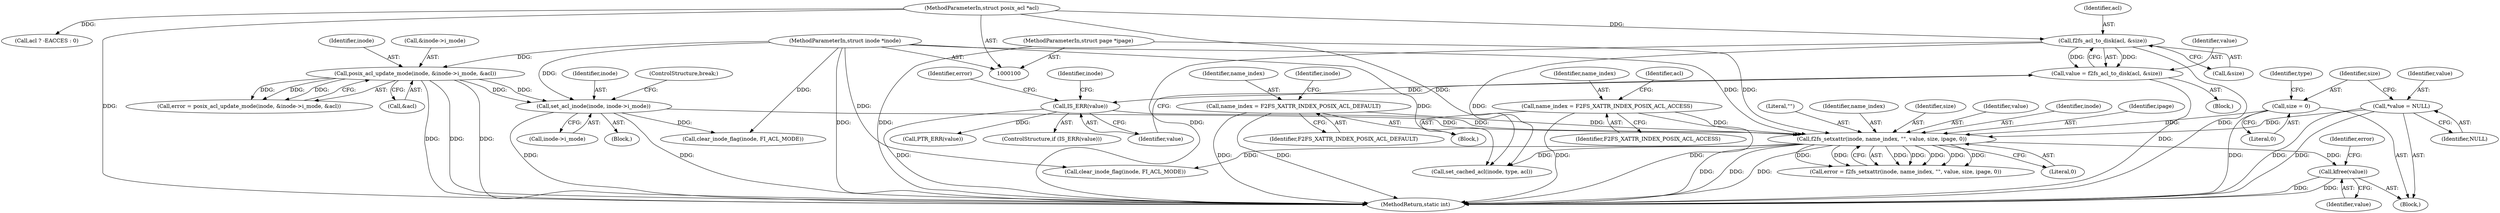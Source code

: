 digraph "0_linux_073931017b49d9458aa351605b43a7e34598caef_4@API" {
"1000198" [label="(Call,kfree(value))"];
"1000190" [label="(Call,f2fs_setxattr(inode, name_index, \"\", value, size, ipage, 0))"];
"1000140" [label="(Call,set_acl_inode(inode, inode->i_mode))"];
"1000128" [label="(Call,posix_acl_update_mode(inode, &inode->i_mode, &acl))"];
"1000101" [label="(MethodParameterIn,struct inode *inode)"];
"1000120" [label="(Call,name_index = F2FS_XATTR_INDEX_POSIX_ACL_ACCESS)"];
"1000147" [label="(Call,name_index = F2FS_XATTR_INDEX_POSIX_ACL_DEFAULT)"];
"1000177" [label="(Call,IS_ERR(value))"];
"1000170" [label="(Call,value = f2fs_acl_to_disk(acl, &size))"];
"1000172" [label="(Call,f2fs_acl_to_disk(acl, &size))"];
"1000103" [label="(MethodParameterIn,struct posix_acl *acl)"];
"1000108" [label="(Call,*value = NULL)"];
"1000112" [label="(Call,size = 0)"];
"1000104" [label="(MethodParameterIn,struct page *ipage)"];
"1000120" [label="(Call,name_index = F2FS_XATTR_INDEX_POSIX_ACL_ACCESS)"];
"1000109" [label="(Identifier,value)"];
"1000124" [label="(Identifier,acl)"];
"1000171" [label="(Identifier,value)"];
"1000141" [label="(Identifier,inode)"];
"1000149" [label="(Identifier,F2FS_XATTR_INDEX_POSIX_ACL_DEFAULT)"];
"1000121" [label="(Identifier,name_index)"];
"1000176" [label="(ControlStructure,if (IS_ERR(value)))"];
"1000126" [label="(Call,error = posix_acl_update_mode(inode, &inode->i_mode, &acl))"];
"1000147" [label="(Call,name_index = F2FS_XATTR_INDEX_POSIX_ACL_DEFAULT)"];
"1000193" [label="(Literal,\"\")"];
"1000202" [label="(Identifier,error)"];
"1000198" [label="(Call,kfree(value))"];
"1000129" [label="(Identifier,inode)"];
"1000197" [label="(Literal,0)"];
"1000122" [label="(Identifier,F2FS_XATTR_INDEX_POSIX_ACL_ACCESS)"];
"1000101" [label="(MethodParameterIn,struct inode *inode)"];
"1000180" [label="(Call,clear_inode_flag(inode, FI_ACL_MODE))"];
"1000189" [label="(Identifier,error)"];
"1000118" [label="(Block,)"];
"1000192" [label="(Identifier,name_index)"];
"1000177" [label="(Call,IS_ERR(value))"];
"1000195" [label="(Identifier,size)"];
"1000178" [label="(Identifier,value)"];
"1000212" [label="(MethodReturn,static int)"];
"1000194" [label="(Identifier,value)"];
"1000112" [label="(Call,size = 0)"];
"1000157" [label="(Call,acl ? -EACCES : 0)"];
"1000105" [label="(Block,)"];
"1000125" [label="(Block,)"];
"1000114" [label="(Literal,0)"];
"1000170" [label="(Call,value = f2fs_acl_to_disk(acl, &size))"];
"1000186" [label="(Call,PTR_ERR(value))"];
"1000190" [label="(Call,f2fs_setxattr(inode, name_index, \"\", value, size, ipage, 0))"];
"1000191" [label="(Identifier,inode)"];
"1000110" [label="(Identifier,NULL)"];
"1000104" [label="(MethodParameterIn,struct page *ipage)"];
"1000188" [label="(Call,error = f2fs_setxattr(inode, name_index, \"\", value, size, ipage, 0))"];
"1000148" [label="(Identifier,name_index)"];
"1000128" [label="(Call,posix_acl_update_mode(inode, &inode->i_mode, &acl))"];
"1000173" [label="(Identifier,acl)"];
"1000199" [label="(Identifier,value)"];
"1000113" [label="(Identifier,size)"];
"1000134" [label="(Call,&acl)"];
"1000145" [label="(ControlStructure,break;)"];
"1000140" [label="(Call,set_acl_inode(inode, inode->i_mode))"];
"1000108" [label="(Call,*value = NULL)"];
"1000154" [label="(Identifier,inode)"];
"1000169" [label="(Block,)"];
"1000142" [label="(Call,inode->i_mode)"];
"1000172" [label="(Call,f2fs_acl_to_disk(acl, &size))"];
"1000103" [label="(MethodParameterIn,struct posix_acl *acl)"];
"1000203" [label="(Call,set_cached_acl(inode, type, acl))"];
"1000117" [label="(Identifier,type)"];
"1000196" [label="(Identifier,ipage)"];
"1000181" [label="(Identifier,inode)"];
"1000207" [label="(Call,clear_inode_flag(inode, FI_ACL_MODE))"];
"1000174" [label="(Call,&size)"];
"1000130" [label="(Call,&inode->i_mode)"];
"1000198" -> "1000105"  [label="AST: "];
"1000198" -> "1000199"  [label="CFG: "];
"1000199" -> "1000198"  [label="AST: "];
"1000202" -> "1000198"  [label="CFG: "];
"1000198" -> "1000212"  [label="DDG: "];
"1000198" -> "1000212"  [label="DDG: "];
"1000190" -> "1000198"  [label="DDG: "];
"1000190" -> "1000188"  [label="AST: "];
"1000190" -> "1000197"  [label="CFG: "];
"1000191" -> "1000190"  [label="AST: "];
"1000192" -> "1000190"  [label="AST: "];
"1000193" -> "1000190"  [label="AST: "];
"1000194" -> "1000190"  [label="AST: "];
"1000195" -> "1000190"  [label="AST: "];
"1000196" -> "1000190"  [label="AST: "];
"1000197" -> "1000190"  [label="AST: "];
"1000188" -> "1000190"  [label="CFG: "];
"1000190" -> "1000212"  [label="DDG: "];
"1000190" -> "1000212"  [label="DDG: "];
"1000190" -> "1000212"  [label="DDG: "];
"1000190" -> "1000188"  [label="DDG: "];
"1000190" -> "1000188"  [label="DDG: "];
"1000190" -> "1000188"  [label="DDG: "];
"1000190" -> "1000188"  [label="DDG: "];
"1000190" -> "1000188"  [label="DDG: "];
"1000190" -> "1000188"  [label="DDG: "];
"1000190" -> "1000188"  [label="DDG: "];
"1000140" -> "1000190"  [label="DDG: "];
"1000101" -> "1000190"  [label="DDG: "];
"1000120" -> "1000190"  [label="DDG: "];
"1000147" -> "1000190"  [label="DDG: "];
"1000177" -> "1000190"  [label="DDG: "];
"1000108" -> "1000190"  [label="DDG: "];
"1000112" -> "1000190"  [label="DDG: "];
"1000104" -> "1000190"  [label="DDG: "];
"1000190" -> "1000203"  [label="DDG: "];
"1000190" -> "1000207"  [label="DDG: "];
"1000140" -> "1000125"  [label="AST: "];
"1000140" -> "1000142"  [label="CFG: "];
"1000141" -> "1000140"  [label="AST: "];
"1000142" -> "1000140"  [label="AST: "];
"1000145" -> "1000140"  [label="CFG: "];
"1000140" -> "1000212"  [label="DDG: "];
"1000140" -> "1000212"  [label="DDG: "];
"1000128" -> "1000140"  [label="DDG: "];
"1000128" -> "1000140"  [label="DDG: "];
"1000101" -> "1000140"  [label="DDG: "];
"1000140" -> "1000180"  [label="DDG: "];
"1000128" -> "1000126"  [label="AST: "];
"1000128" -> "1000134"  [label="CFG: "];
"1000129" -> "1000128"  [label="AST: "];
"1000130" -> "1000128"  [label="AST: "];
"1000134" -> "1000128"  [label="AST: "];
"1000126" -> "1000128"  [label="CFG: "];
"1000128" -> "1000212"  [label="DDG: "];
"1000128" -> "1000212"  [label="DDG: "];
"1000128" -> "1000212"  [label="DDG: "];
"1000128" -> "1000126"  [label="DDG: "];
"1000128" -> "1000126"  [label="DDG: "];
"1000128" -> "1000126"  [label="DDG: "];
"1000101" -> "1000128"  [label="DDG: "];
"1000101" -> "1000100"  [label="AST: "];
"1000101" -> "1000212"  [label="DDG: "];
"1000101" -> "1000180"  [label="DDG: "];
"1000101" -> "1000203"  [label="DDG: "];
"1000101" -> "1000207"  [label="DDG: "];
"1000120" -> "1000118"  [label="AST: "];
"1000120" -> "1000122"  [label="CFG: "];
"1000121" -> "1000120"  [label="AST: "];
"1000122" -> "1000120"  [label="AST: "];
"1000124" -> "1000120"  [label="CFG: "];
"1000120" -> "1000212"  [label="DDG: "];
"1000120" -> "1000212"  [label="DDG: "];
"1000147" -> "1000118"  [label="AST: "];
"1000147" -> "1000149"  [label="CFG: "];
"1000148" -> "1000147"  [label="AST: "];
"1000149" -> "1000147"  [label="AST: "];
"1000154" -> "1000147"  [label="CFG: "];
"1000147" -> "1000212"  [label="DDG: "];
"1000147" -> "1000212"  [label="DDG: "];
"1000177" -> "1000176"  [label="AST: "];
"1000177" -> "1000178"  [label="CFG: "];
"1000178" -> "1000177"  [label="AST: "];
"1000181" -> "1000177"  [label="CFG: "];
"1000189" -> "1000177"  [label="CFG: "];
"1000177" -> "1000212"  [label="DDG: "];
"1000170" -> "1000177"  [label="DDG: "];
"1000177" -> "1000186"  [label="DDG: "];
"1000170" -> "1000169"  [label="AST: "];
"1000170" -> "1000172"  [label="CFG: "];
"1000171" -> "1000170"  [label="AST: "];
"1000172" -> "1000170"  [label="AST: "];
"1000178" -> "1000170"  [label="CFG: "];
"1000170" -> "1000212"  [label="DDG: "];
"1000172" -> "1000170"  [label="DDG: "];
"1000172" -> "1000170"  [label="DDG: "];
"1000172" -> "1000174"  [label="CFG: "];
"1000173" -> "1000172"  [label="AST: "];
"1000174" -> "1000172"  [label="AST: "];
"1000172" -> "1000212"  [label="DDG: "];
"1000172" -> "1000212"  [label="DDG: "];
"1000103" -> "1000172"  [label="DDG: "];
"1000172" -> "1000203"  [label="DDG: "];
"1000103" -> "1000100"  [label="AST: "];
"1000103" -> "1000212"  [label="DDG: "];
"1000103" -> "1000157"  [label="DDG: "];
"1000103" -> "1000203"  [label="DDG: "];
"1000108" -> "1000105"  [label="AST: "];
"1000108" -> "1000110"  [label="CFG: "];
"1000109" -> "1000108"  [label="AST: "];
"1000110" -> "1000108"  [label="AST: "];
"1000113" -> "1000108"  [label="CFG: "];
"1000108" -> "1000212"  [label="DDG: "];
"1000108" -> "1000212"  [label="DDG: "];
"1000112" -> "1000105"  [label="AST: "];
"1000112" -> "1000114"  [label="CFG: "];
"1000113" -> "1000112"  [label="AST: "];
"1000114" -> "1000112"  [label="AST: "];
"1000117" -> "1000112"  [label="CFG: "];
"1000112" -> "1000212"  [label="DDG: "];
"1000104" -> "1000100"  [label="AST: "];
"1000104" -> "1000212"  [label="DDG: "];
}
